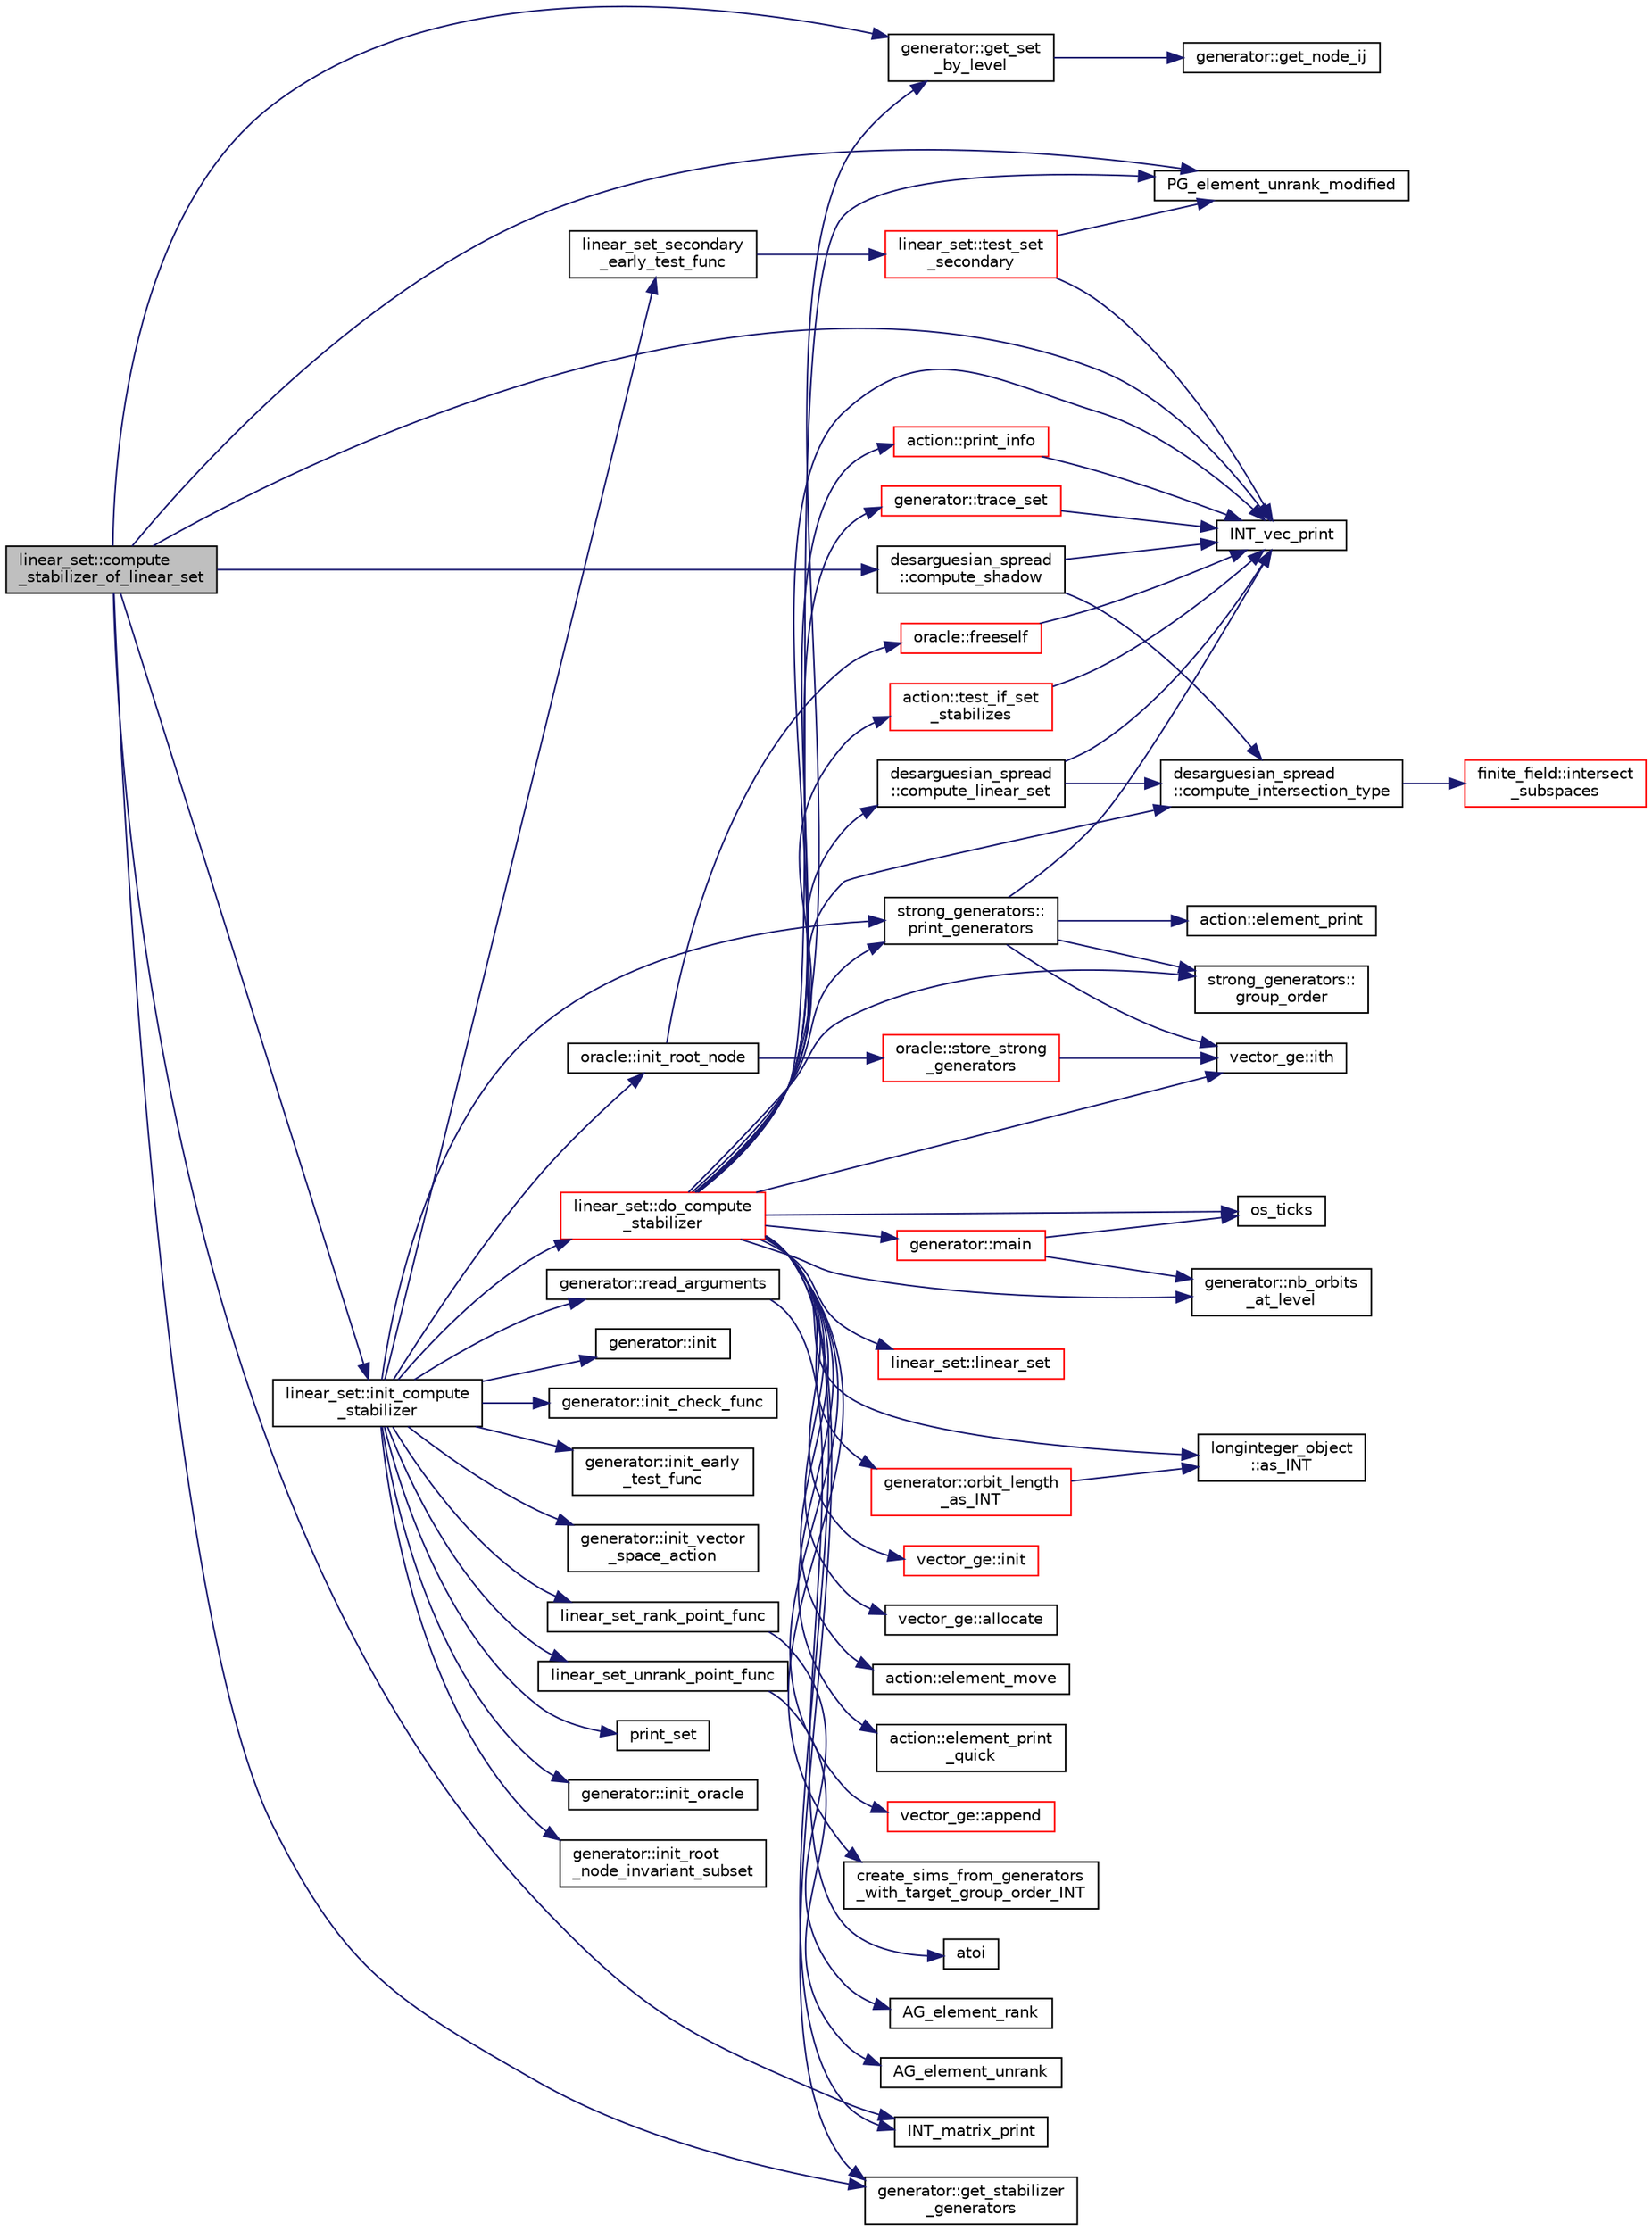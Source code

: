 digraph "linear_set::compute_stabilizer_of_linear_set"
{
  edge [fontname="Helvetica",fontsize="10",labelfontname="Helvetica",labelfontsize="10"];
  node [fontname="Helvetica",fontsize="10",shape=record];
  rankdir="LR";
  Node918 [label="linear_set::compute\l_stabilizer_of_linear_set",height=0.2,width=0.4,color="black", fillcolor="grey75", style="filled", fontcolor="black"];
  Node918 -> Node919 [color="midnightblue",fontsize="10",style="solid",fontname="Helvetica"];
  Node919 [label="generator::get_set\l_by_level",height=0.2,width=0.4,color="black", fillcolor="white", style="filled",URL="$d7/d73/classgenerator.html#a3012a80d862b42c848b84584389c8594"];
  Node919 -> Node920 [color="midnightblue",fontsize="10",style="solid",fontname="Helvetica"];
  Node920 [label="generator::get_node_ij",height=0.2,width=0.4,color="black", fillcolor="white", style="filled",URL="$d7/d73/classgenerator.html#a8cea5411b42336694738530732ede540"];
  Node918 -> Node921 [color="midnightblue",fontsize="10",style="solid",fontname="Helvetica"];
  Node921 [label="PG_element_unrank_modified",height=0.2,width=0.4,color="black", fillcolor="white", style="filled",URL="$d4/d67/geometry_8h.html#a83ae9b605d496f6a90345303f6efae64"];
  Node918 -> Node922 [color="midnightblue",fontsize="10",style="solid",fontname="Helvetica"];
  Node922 [label="INT_vec_print",height=0.2,width=0.4,color="black", fillcolor="white", style="filled",URL="$df/dbf/sajeeb_8_c.html#a79a5901af0b47dd0d694109543c027fe"];
  Node918 -> Node923 [color="midnightblue",fontsize="10",style="solid",fontname="Helvetica"];
  Node923 [label="INT_matrix_print",height=0.2,width=0.4,color="black", fillcolor="white", style="filled",URL="$d5/db4/io__and__os_8h.html#afd4180a24bef3a2b584668a4eaf607ff"];
  Node918 -> Node924 [color="midnightblue",fontsize="10",style="solid",fontname="Helvetica"];
  Node924 [label="desarguesian_spread\l::compute_shadow",height=0.2,width=0.4,color="black", fillcolor="white", style="filled",URL="$d4/d86/classdesarguesian__spread.html#a2f95efc0417bea1d34a009bf675f2bf2"];
  Node924 -> Node925 [color="midnightblue",fontsize="10",style="solid",fontname="Helvetica"];
  Node925 [label="desarguesian_spread\l::compute_intersection_type",height=0.2,width=0.4,color="black", fillcolor="white", style="filled",URL="$d4/d86/classdesarguesian__spread.html#a7eca8625c43342d9f0608fe1235fce2c"];
  Node925 -> Node926 [color="midnightblue",fontsize="10",style="solid",fontname="Helvetica"];
  Node926 [label="finite_field::intersect\l_subspaces",height=0.2,width=0.4,color="red", fillcolor="white", style="filled",URL="$df/d5a/classfinite__field.html#af887ed38de1b121a4260e828d069aa3e"];
  Node924 -> Node922 [color="midnightblue",fontsize="10",style="solid",fontname="Helvetica"];
  Node918 -> Node933 [color="midnightblue",fontsize="10",style="solid",fontname="Helvetica"];
  Node933 [label="generator::get_stabilizer\l_generators",height=0.2,width=0.4,color="black", fillcolor="white", style="filled",URL="$d7/d73/classgenerator.html#a744da633f741e1aa27701fe9d203d564"];
  Node918 -> Node934 [color="midnightblue",fontsize="10",style="solid",fontname="Helvetica"];
  Node934 [label="linear_set::init_compute\l_stabilizer",height=0.2,width=0.4,color="black", fillcolor="white", style="filled",URL="$dd/d86/classlinear__set.html#a0cc3eaec1896fdc977b62e94623b055b"];
  Node934 -> Node935 [color="midnightblue",fontsize="10",style="solid",fontname="Helvetica"];
  Node935 [label="generator::read_arguments",height=0.2,width=0.4,color="black", fillcolor="white", style="filled",URL="$d7/d73/classgenerator.html#a4eab346c8d3b5de5bb83578bfb4a15c5"];
  Node935 -> Node936 [color="midnightblue",fontsize="10",style="solid",fontname="Helvetica"];
  Node936 [label="atoi",height=0.2,width=0.4,color="black", fillcolor="white", style="filled",URL="$d9/d60/discreta_8h.html#ad0ac71cbcb495289e474437d6b7d7fac"];
  Node934 -> Node937 [color="midnightblue",fontsize="10",style="solid",fontname="Helvetica"];
  Node937 [label="strong_generators::\lprint_generators",height=0.2,width=0.4,color="black", fillcolor="white", style="filled",URL="$dc/d09/classstrong__generators.html#adccd259b435afd96d89cd664daa6c897"];
  Node937 -> Node938 [color="midnightblue",fontsize="10",style="solid",fontname="Helvetica"];
  Node938 [label="strong_generators::\lgroup_order",height=0.2,width=0.4,color="black", fillcolor="white", style="filled",URL="$dc/d09/classstrong__generators.html#a91f453c2bfd6502b96f4b4eed16beb20"];
  Node937 -> Node922 [color="midnightblue",fontsize="10",style="solid",fontname="Helvetica"];
  Node937 -> Node939 [color="midnightblue",fontsize="10",style="solid",fontname="Helvetica"];
  Node939 [label="action::element_print",height=0.2,width=0.4,color="black", fillcolor="white", style="filled",URL="$d2/d86/classaction.html#ae38c3ef3c1125213733d63c6fc3c40cd"];
  Node937 -> Node940 [color="midnightblue",fontsize="10",style="solid",fontname="Helvetica"];
  Node940 [label="vector_ge::ith",height=0.2,width=0.4,color="black", fillcolor="white", style="filled",URL="$d4/d6e/classvector__ge.html#a1ff002e8b746a9beb119d57dcd4a15ff"];
  Node934 -> Node941 [color="midnightblue",fontsize="10",style="solid",fontname="Helvetica"];
  Node941 [label="generator::init",height=0.2,width=0.4,color="black", fillcolor="white", style="filled",URL="$d7/d73/classgenerator.html#aeca1559b4172cae921620768bd62df47"];
  Node934 -> Node942 [color="midnightblue",fontsize="10",style="solid",fontname="Helvetica"];
  Node942 [label="generator::init_check_func",height=0.2,width=0.4,color="black", fillcolor="white", style="filled",URL="$d7/d73/classgenerator.html#aed44ec3121281f847612a646968f0894"];
  Node934 -> Node943 [color="midnightblue",fontsize="10",style="solid",fontname="Helvetica"];
  Node943 [label="generator::init_early\l_test_func",height=0.2,width=0.4,color="black", fillcolor="white", style="filled",URL="$d7/d73/classgenerator.html#a21668968b1375c408ccf4559a9240533"];
  Node934 -> Node944 [color="midnightblue",fontsize="10",style="solid",fontname="Helvetica"];
  Node944 [label="linear_set_secondary\l_early_test_func",height=0.2,width=0.4,color="black", fillcolor="white", style="filled",URL="$d0/db0/linear__set_8_c.html#a18952a27859ea38d664fcaa5eda899d3"];
  Node944 -> Node945 [color="midnightblue",fontsize="10",style="solid",fontname="Helvetica"];
  Node945 [label="linear_set::test_set\l_secondary",height=0.2,width=0.4,color="red", fillcolor="white", style="filled",URL="$dd/d86/classlinear__set.html#ad0b62cd593ae6cf8061a5f77c7d2ac07"];
  Node945 -> Node922 [color="midnightblue",fontsize="10",style="solid",fontname="Helvetica"];
  Node945 -> Node921 [color="midnightblue",fontsize="10",style="solid",fontname="Helvetica"];
  Node934 -> Node951 [color="midnightblue",fontsize="10",style="solid",fontname="Helvetica"];
  Node951 [label="generator::init_vector\l_space_action",height=0.2,width=0.4,color="black", fillcolor="white", style="filled",URL="$d7/d73/classgenerator.html#a63f50b43f11170d7397f87ae90dfd29f"];
  Node934 -> Node952 [color="midnightblue",fontsize="10",style="solid",fontname="Helvetica"];
  Node952 [label="linear_set_rank_point_func",height=0.2,width=0.4,color="black", fillcolor="white", style="filled",URL="$d0/db0/linear__set_8_c.html#aa42403726dcde3a558a8c89a3c34d63e"];
  Node952 -> Node953 [color="midnightblue",fontsize="10",style="solid",fontname="Helvetica"];
  Node953 [label="AG_element_rank",height=0.2,width=0.4,color="black", fillcolor="white", style="filled",URL="$d4/d67/geometry_8h.html#ab2ac908d07dd8038fd996e26bdc75c17"];
  Node934 -> Node954 [color="midnightblue",fontsize="10",style="solid",fontname="Helvetica"];
  Node954 [label="linear_set_unrank_point_func",height=0.2,width=0.4,color="black", fillcolor="white", style="filled",URL="$d0/db0/linear__set_8_c.html#a9a338c17af08272ac682ffa2aa90299b"];
  Node954 -> Node955 [color="midnightblue",fontsize="10",style="solid",fontname="Helvetica"];
  Node955 [label="AG_element_unrank",height=0.2,width=0.4,color="black", fillcolor="white", style="filled",URL="$d4/d67/geometry_8h.html#a4a33b86c87b2879b97cfa1327abe2885"];
  Node934 -> Node956 [color="midnightblue",fontsize="10",style="solid",fontname="Helvetica"];
  Node956 [label="print_set",height=0.2,width=0.4,color="black", fillcolor="white", style="filled",URL="$d0/dd1/blt_8h.html#a8c1a5fc71aea7ff31d181f0103196a24"];
  Node934 -> Node957 [color="midnightblue",fontsize="10",style="solid",fontname="Helvetica"];
  Node957 [label="generator::init_oracle",height=0.2,width=0.4,color="black", fillcolor="white", style="filled",URL="$d7/d73/classgenerator.html#aab9339b27020b22ae9655d4413a88e40"];
  Node934 -> Node958 [color="midnightblue",fontsize="10",style="solid",fontname="Helvetica"];
  Node958 [label="oracle::init_root_node",height=0.2,width=0.4,color="black", fillcolor="white", style="filled",URL="$d7/da7/classoracle.html#a39267b7776b0cc2d93cda40fce9813a2"];
  Node958 -> Node959 [color="midnightblue",fontsize="10",style="solid",fontname="Helvetica"];
  Node959 [label="oracle::freeself",height=0.2,width=0.4,color="red", fillcolor="white", style="filled",URL="$d7/da7/classoracle.html#a809f2f45c76a4289aca3d22d05fcacc1"];
  Node959 -> Node922 [color="midnightblue",fontsize="10",style="solid",fontname="Helvetica"];
  Node958 -> Node962 [color="midnightblue",fontsize="10",style="solid",fontname="Helvetica"];
  Node962 [label="oracle::store_strong\l_generators",height=0.2,width=0.4,color="red", fillcolor="white", style="filled",URL="$d7/da7/classoracle.html#a905d0cad4b33515e581039ed8902b3be"];
  Node962 -> Node940 [color="midnightblue",fontsize="10",style="solid",fontname="Helvetica"];
  Node934 -> Node964 [color="midnightblue",fontsize="10",style="solid",fontname="Helvetica"];
  Node964 [label="generator::init_root\l_node_invariant_subset",height=0.2,width=0.4,color="black", fillcolor="white", style="filled",URL="$d7/d73/classgenerator.html#a9baef67b558d70f55a086b6b5c53c430"];
  Node934 -> Node965 [color="midnightblue",fontsize="10",style="solid",fontname="Helvetica"];
  Node965 [label="linear_set::do_compute\l_stabilizer",height=0.2,width=0.4,color="red", fillcolor="white", style="filled",URL="$dd/d86/classlinear__set.html#ae8f58ded28fb5370f4459cca42b7463b"];
  Node965 -> Node966 [color="midnightblue",fontsize="10",style="solid",fontname="Helvetica"];
  Node966 [label="os_ticks",height=0.2,width=0.4,color="black", fillcolor="white", style="filled",URL="$d5/db4/io__and__os_8h.html#a3da6d2b09e35d569adb7101dffcb5224"];
  Node965 -> Node967 [color="midnightblue",fontsize="10",style="solid",fontname="Helvetica"];
  Node967 [label="action::print_info",height=0.2,width=0.4,color="red", fillcolor="white", style="filled",URL="$d2/d86/classaction.html#a6f89e493e5c5a32e5c3b8963d438ce86"];
  Node967 -> Node922 [color="midnightblue",fontsize="10",style="solid",fontname="Helvetica"];
  Node965 -> Node971 [color="midnightblue",fontsize="10",style="solid",fontname="Helvetica"];
  Node971 [label="generator::main",height=0.2,width=0.4,color="red", fillcolor="white", style="filled",URL="$d7/d73/classgenerator.html#a01abff8e9f231bf0d82e2e8e0061f242"];
  Node971 -> Node966 [color="midnightblue",fontsize="10",style="solid",fontname="Helvetica"];
  Node971 -> Node984 [color="midnightblue",fontsize="10",style="solid",fontname="Helvetica"];
  Node984 [label="generator::nb_orbits\l_at_level",height=0.2,width=0.4,color="black", fillcolor="white", style="filled",URL="$d7/d73/classgenerator.html#a020f3d8378448310d044a4a24fadf301"];
  Node965 -> Node984 [color="midnightblue",fontsize="10",style="solid",fontname="Helvetica"];
  Node965 -> Node919 [color="midnightblue",fontsize="10",style="solid",fontname="Helvetica"];
  Node965 -> Node921 [color="midnightblue",fontsize="10",style="solid",fontname="Helvetica"];
  Node965 -> Node922 [color="midnightblue",fontsize="10",style="solid",fontname="Helvetica"];
  Node965 -> Node923 [color="midnightblue",fontsize="10",style="solid",fontname="Helvetica"];
  Node965 -> Node1782 [color="midnightblue",fontsize="10",style="solid",fontname="Helvetica"];
  Node1782 [label="linear_set::linear_set",height=0.2,width=0.4,color="red", fillcolor="white", style="filled",URL="$dd/d86/classlinear__set.html#a7f49da8b10dd00d8397a2183f6e014f6"];
  Node965 -> Node1784 [color="midnightblue",fontsize="10",style="solid",fontname="Helvetica"];
  Node1784 [label="desarguesian_spread\l::compute_linear_set",height=0.2,width=0.4,color="black", fillcolor="white", style="filled",URL="$d4/d86/classdesarguesian__spread.html#a3ae1799cf7300894df22685686584bac"];
  Node1784 -> Node925 [color="midnightblue",fontsize="10",style="solid",fontname="Helvetica"];
  Node1784 -> Node922 [color="midnightblue",fontsize="10",style="solid",fontname="Helvetica"];
  Node965 -> Node925 [color="midnightblue",fontsize="10",style="solid",fontname="Helvetica"];
  Node965 -> Node933 [color="midnightblue",fontsize="10",style="solid",fontname="Helvetica"];
  Node965 -> Node938 [color="midnightblue",fontsize="10",style="solid",fontname="Helvetica"];
  Node965 -> Node1035 [color="midnightblue",fontsize="10",style="solid",fontname="Helvetica"];
  Node1035 [label="longinteger_object\l::as_INT",height=0.2,width=0.4,color="black", fillcolor="white", style="filled",URL="$dd/d7e/classlonginteger__object.html#afb992d4679a6741acc63c8bcba27971e"];
  Node965 -> Node1343 [color="midnightblue",fontsize="10",style="solid",fontname="Helvetica"];
  Node1343 [label="vector_ge::init",height=0.2,width=0.4,color="red", fillcolor="white", style="filled",URL="$d4/d6e/classvector__ge.html#afe1d6befd1f1501e6be34afbaa9d30a8"];
  Node965 -> Node1345 [color="midnightblue",fontsize="10",style="solid",fontname="Helvetica"];
  Node1345 [label="vector_ge::allocate",height=0.2,width=0.4,color="black", fillcolor="white", style="filled",URL="$d4/d6e/classvector__ge.html#a35b062a9201b30f0a87bf87702d243ae"];
  Node965 -> Node1022 [color="midnightblue",fontsize="10",style="solid",fontname="Helvetica"];
  Node1022 [label="action::element_move",height=0.2,width=0.4,color="black", fillcolor="white", style="filled",URL="$d2/d86/classaction.html#a550947491bbb534d3d7951f50198a874"];
  Node965 -> Node940 [color="midnightblue",fontsize="10",style="solid",fontname="Helvetica"];
  Node965 -> Node1785 [color="midnightblue",fontsize="10",style="solid",fontname="Helvetica"];
  Node1785 [label="generator::orbit_length\l_as_INT",height=0.2,width=0.4,color="red", fillcolor="white", style="filled",URL="$d7/d73/classgenerator.html#aecb478b303fd91af6a914f541906da39"];
  Node1785 -> Node1035 [color="midnightblue",fontsize="10",style="solid",fontname="Helvetica"];
  Node965 -> Node1788 [color="midnightblue",fontsize="10",style="solid",fontname="Helvetica"];
  Node1788 [label="generator::trace_set",height=0.2,width=0.4,color="red", fillcolor="white", style="filled",URL="$d7/d73/classgenerator.html#ae34b55cbb999d9b2aa9dacc8748de0b2"];
  Node1788 -> Node922 [color="midnightblue",fontsize="10",style="solid",fontname="Helvetica"];
  Node965 -> Node993 [color="midnightblue",fontsize="10",style="solid",fontname="Helvetica"];
  Node993 [label="action::element_print\l_quick",height=0.2,width=0.4,color="black", fillcolor="white", style="filled",URL="$d2/d86/classaction.html#a4844680cf6750396f76494a28655265b"];
  Node965 -> Node1790 [color="midnightblue",fontsize="10",style="solid",fontname="Helvetica"];
  Node1790 [label="action::test_if_set\l_stabilizes",height=0.2,width=0.4,color="red", fillcolor="white", style="filled",URL="$d2/d86/classaction.html#a5e3d067faffbeb9cc9883afed3ab7b5f"];
  Node1790 -> Node922 [color="midnightblue",fontsize="10",style="solid",fontname="Helvetica"];
  Node965 -> Node1745 [color="midnightblue",fontsize="10",style="solid",fontname="Helvetica"];
  Node1745 [label="vector_ge::append",height=0.2,width=0.4,color="red", fillcolor="white", style="filled",URL="$d4/d6e/classvector__ge.html#a6e24ff78ee23cd3e94b266038f059e83"];
  Node965 -> Node1794 [color="midnightblue",fontsize="10",style="solid",fontname="Helvetica"];
  Node1794 [label="create_sims_from_generators\l_with_target_group_order_INT",height=0.2,width=0.4,color="black", fillcolor="white", style="filled",URL="$d2/d3a/group__theory_8h.html#a4e7d0b5c218eb15f66a0714069168efb"];
  Node965 -> Node937 [color="midnightblue",fontsize="10",style="solid",fontname="Helvetica"];
}
